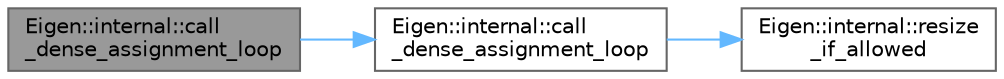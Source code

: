 digraph "Eigen::internal::call_dense_assignment_loop"
{
 // LATEX_PDF_SIZE
  bgcolor="transparent";
  edge [fontname=Helvetica,fontsize=10,labelfontname=Helvetica,labelfontsize=10];
  node [fontname=Helvetica,fontsize=10,shape=box,height=0.2,width=0.4];
  rankdir="LR";
  Node1 [id="Node000001",label="Eigen::internal::call\l_dense_assignment_loop",height=0.2,width=0.4,color="gray40", fillcolor="grey60", style="filled", fontcolor="black",tooltip=" "];
  Node1 -> Node2 [id="edge1_Node000001_Node000002",color="steelblue1",style="solid",tooltip=" "];
  Node2 [id="Node000002",label="Eigen::internal::call\l_dense_assignment_loop",height=0.2,width=0.4,color="grey40", fillcolor="white", style="filled",URL="$namespace_eigen_1_1internal.html#acad2d3161008ad15e0d086b71783de25",tooltip=" "];
  Node2 -> Node3 [id="edge2_Node000002_Node000003",color="steelblue1",style="solid",tooltip=" "];
  Node3 [id="Node000003",label="Eigen::internal::resize\l_if_allowed",height=0.2,width=0.4,color="grey40", fillcolor="white", style="filled",URL="$namespace_eigen_1_1internal.html#a21ebfb5e1f166f266aa5ae63dd47f1ed",tooltip=" "];
}
